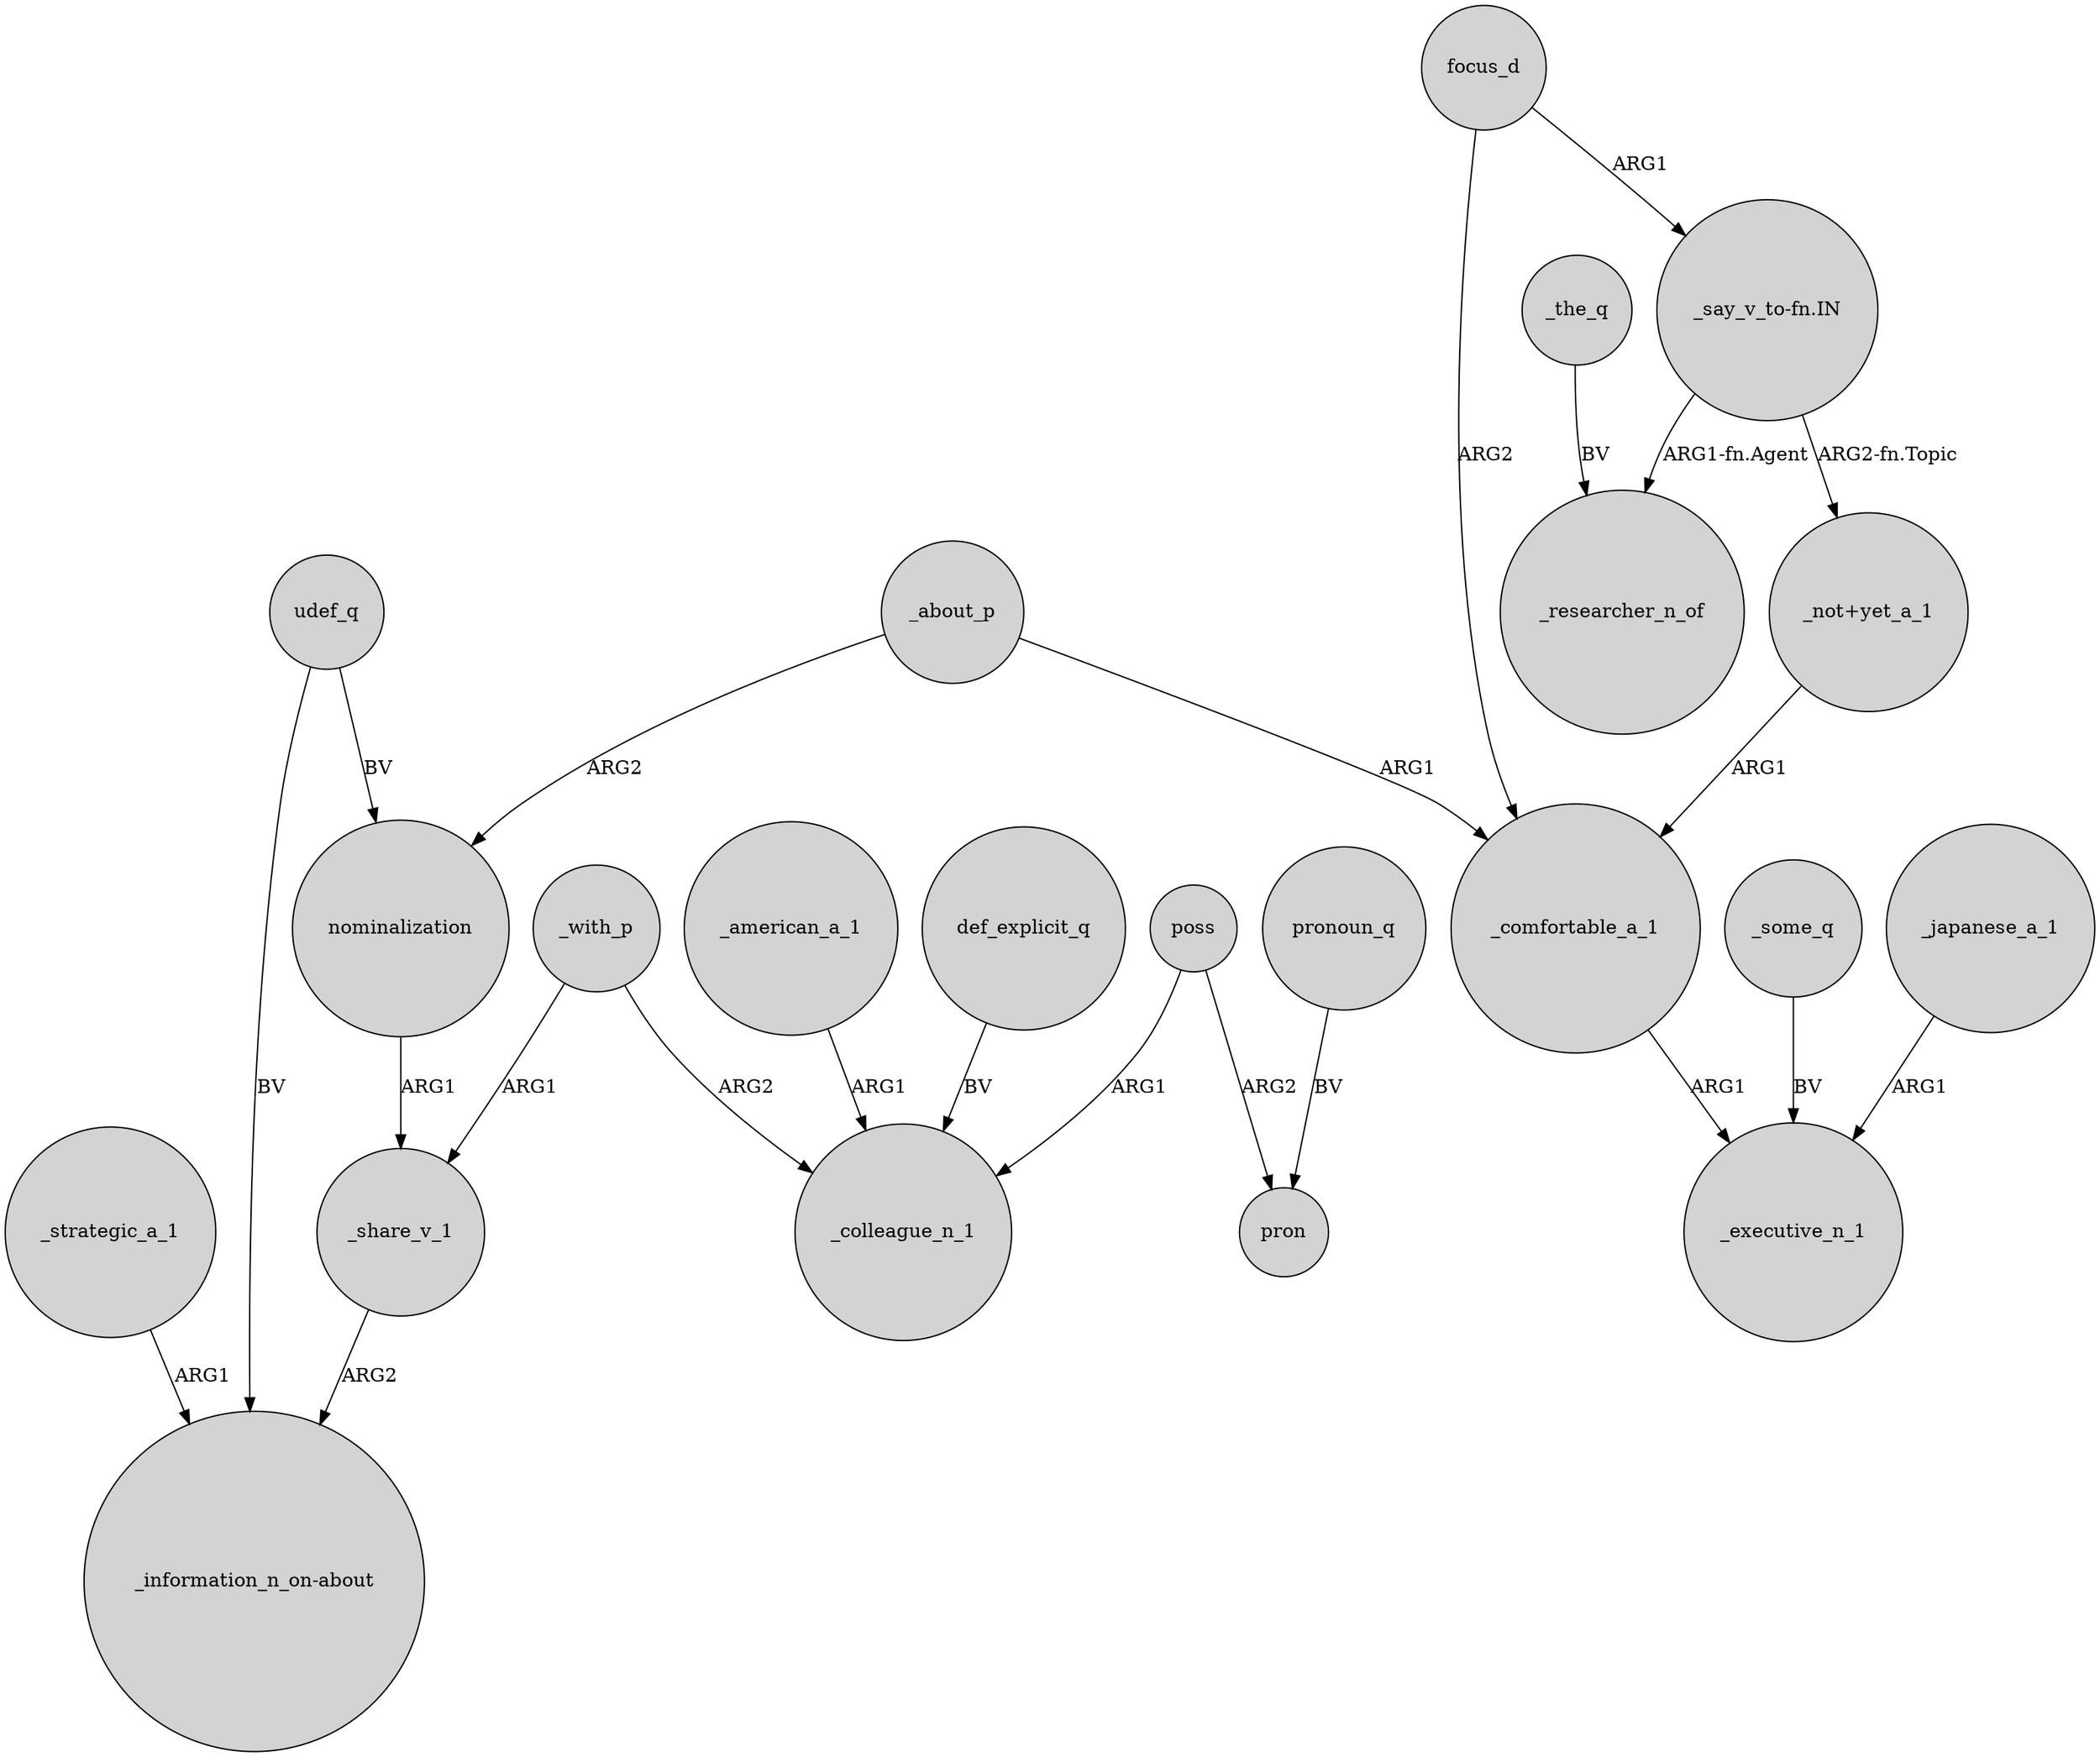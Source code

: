 digraph {
	node [shape=circle style=filled]
	_strategic_a_1 -> "_information_n_on-about" [label=ARG1]
	poss -> pron [label=ARG2]
	_some_q -> _executive_n_1 [label=BV]
	_the_q -> _researcher_n_of [label=BV]
	"_not+yet_a_1" -> _comfortable_a_1 [label=ARG1]
	_about_p -> nominalization [label=ARG2]
	focus_d -> _comfortable_a_1 [label=ARG2]
	poss -> _colleague_n_1 [label=ARG1]
	"_say_v_to-fn.IN" -> _researcher_n_of [label="ARG1-fn.Agent"]
	udef_q -> "_information_n_on-about" [label=BV]
	pronoun_q -> pron [label=BV]
	_american_a_1 -> _colleague_n_1 [label=ARG1]
	_japanese_a_1 -> _executive_n_1 [label=ARG1]
	_about_p -> _comfortable_a_1 [label=ARG1]
	nominalization -> _share_v_1 [label=ARG1]
	"_say_v_to-fn.IN" -> "_not+yet_a_1" [label="ARG2-fn.Topic"]
	udef_q -> nominalization [label=BV]
	_share_v_1 -> "_information_n_on-about" [label=ARG2]
	_with_p -> _colleague_n_1 [label=ARG2]
	_comfortable_a_1 -> _executive_n_1 [label=ARG1]
	_with_p -> _share_v_1 [label=ARG1]
	def_explicit_q -> _colleague_n_1 [label=BV]
	focus_d -> "_say_v_to-fn.IN" [label=ARG1]
}

